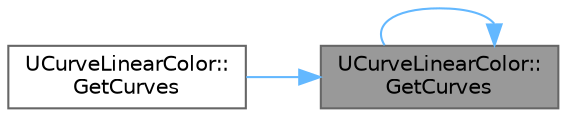 digraph "UCurveLinearColor::GetCurves"
{
 // INTERACTIVE_SVG=YES
 // LATEX_PDF_SIZE
  bgcolor="transparent";
  edge [fontname=Helvetica,fontsize=10,labelfontname=Helvetica,labelfontsize=10];
  node [fontname=Helvetica,fontsize=10,shape=box,height=0.2,width=0.4];
  rankdir="RL";
  Node1 [id="Node000001",label="UCurveLinearColor::\lGetCurves",height=0.2,width=0.4,color="gray40", fillcolor="grey60", style="filled", fontcolor="black",tooltip=" "];
  Node1 -> Node1 [id="edge1_Node000001_Node000001",dir="back",color="steelblue1",style="solid",tooltip=" "];
  Node1 -> Node2 [id="edge2_Node000001_Node000002",dir="back",color="steelblue1",style="solid",tooltip=" "];
  Node2 [id="Node000002",label="UCurveLinearColor::\lGetCurves",height=0.2,width=0.4,color="grey40", fillcolor="white", style="filled",URL="$d9/d7a/classUCurveLinearColor.html#ad668b6e6cc643e82cbdbc8c016ef6861",tooltip=" "];
}
